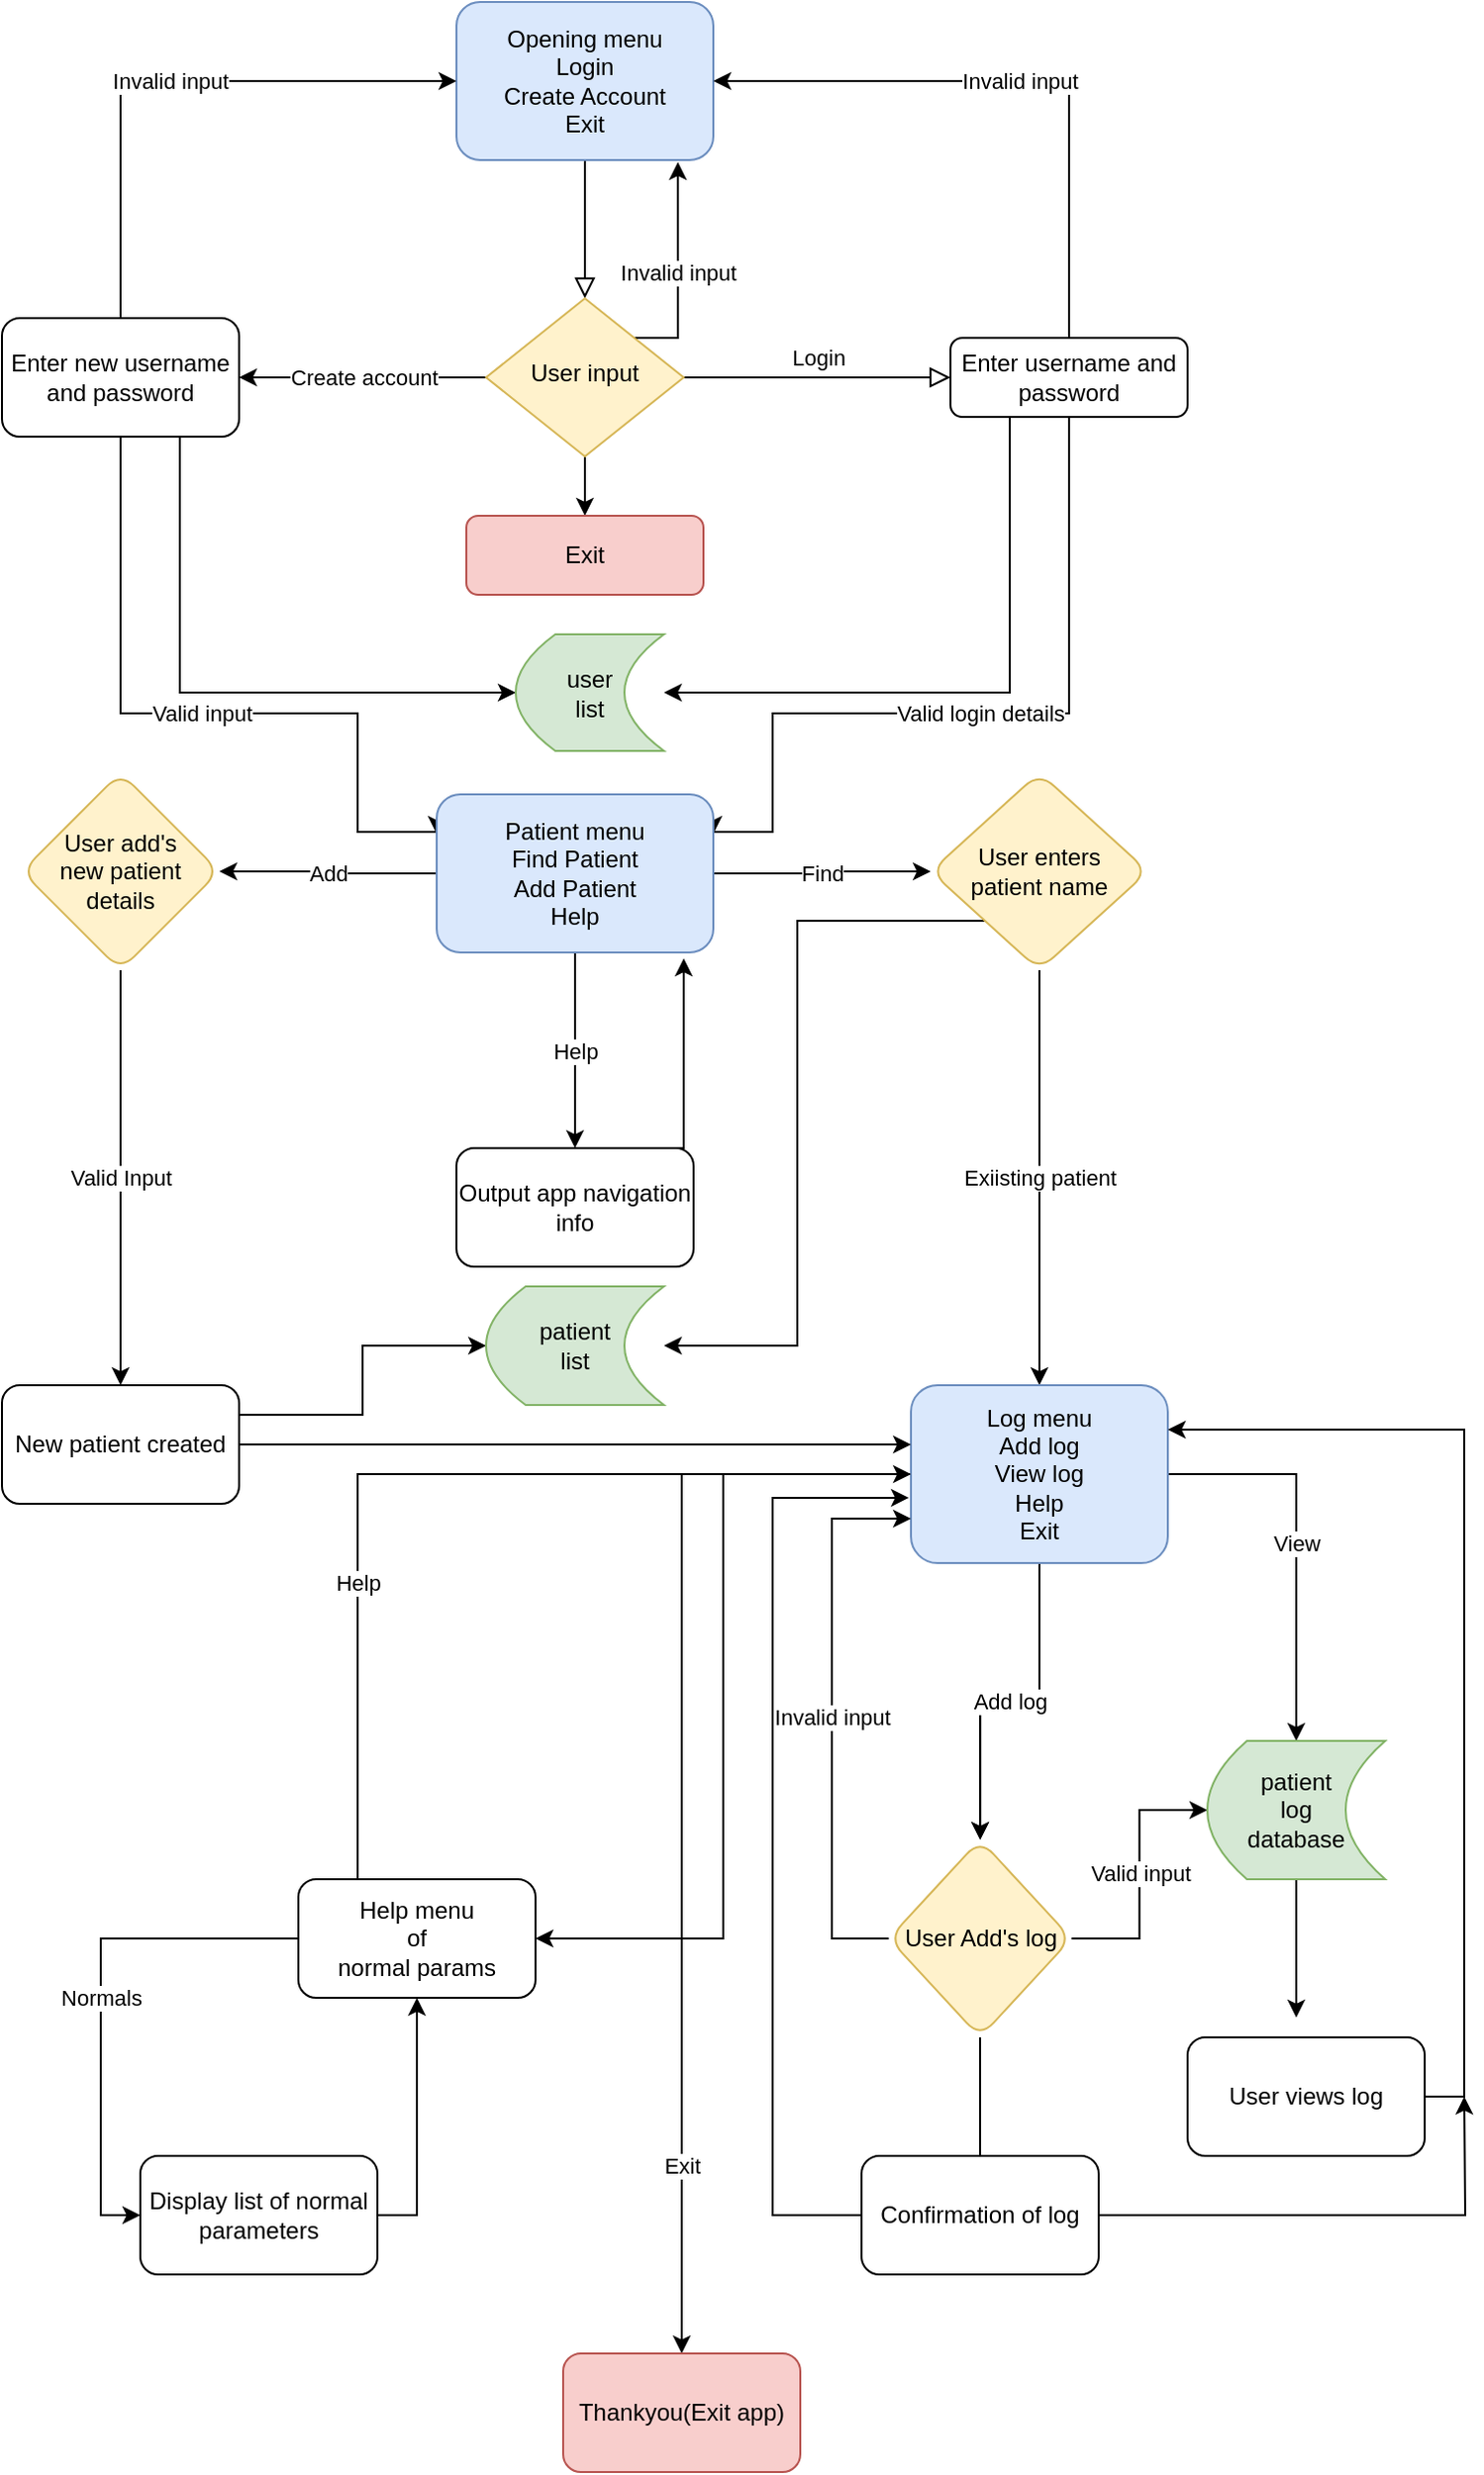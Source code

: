 <mxfile version="13.7.3" type="device"><diagram id="C5RBs43oDa-KdzZeNtuy" name="Page-1"><mxGraphModel dx="946" dy="633" grid="1" gridSize="10" guides="1" tooltips="1" connect="1" arrows="1" fold="1" page="1" pageScale="1" pageWidth="827" pageHeight="1169" math="0" shadow="0"><root><mxCell id="WIyWlLk6GJQsqaUBKTNV-0"/><mxCell id="WIyWlLk6GJQsqaUBKTNV-1" parent="WIyWlLk6GJQsqaUBKTNV-0"/><mxCell id="WIyWlLk6GJQsqaUBKTNV-2" value="" style="rounded=0;html=1;jettySize=auto;orthogonalLoop=1;fontSize=11;endArrow=block;endFill=0;endSize=8;strokeWidth=1;shadow=0;labelBackgroundColor=none;edgeStyle=orthogonalEdgeStyle;" parent="WIyWlLk6GJQsqaUBKTNV-1" source="WIyWlLk6GJQsqaUBKTNV-3" target="WIyWlLk6GJQsqaUBKTNV-6" edge="1"><mxGeometry relative="1" as="geometry"/></mxCell><mxCell id="WIyWlLk6GJQsqaUBKTNV-3" value="Opening menu&lt;br&gt;Login&lt;br&gt;Create Account&lt;br&gt;Exit" style="rounded=1;whiteSpace=wrap;html=1;fontSize=12;glass=0;strokeWidth=1;shadow=0;fillColor=#dae8fc;strokeColor=#6c8ebf;" parent="WIyWlLk6GJQsqaUBKTNV-1" vertex="1"><mxGeometry x="360" y="40" width="130" height="80" as="geometry"/></mxCell><mxCell id="WIyWlLk6GJQsqaUBKTNV-5" value="Login" style="edgeStyle=orthogonalEdgeStyle;rounded=0;html=1;jettySize=auto;orthogonalLoop=1;fontSize=11;endArrow=block;endFill=0;endSize=8;strokeWidth=1;shadow=0;labelBackgroundColor=none;" parent="WIyWlLk6GJQsqaUBKTNV-1" source="WIyWlLk6GJQsqaUBKTNV-6" target="WIyWlLk6GJQsqaUBKTNV-7" edge="1"><mxGeometry y="10" relative="1" as="geometry"><mxPoint as="offset"/></mxGeometry></mxCell><mxCell id="6aqgp86RVmJRHBFmnbe4-3" value="Create account" style="edgeStyle=orthogonalEdgeStyle;rounded=0;orthogonalLoop=1;jettySize=auto;html=1;exitX=0;exitY=0.5;exitDx=0;exitDy=0;" parent="WIyWlLk6GJQsqaUBKTNV-1" source="WIyWlLk6GJQsqaUBKTNV-6" target="6aqgp86RVmJRHBFmnbe4-2" edge="1"><mxGeometry relative="1" as="geometry"/></mxCell><mxCell id="6aqgp86RVmJRHBFmnbe4-4" value="Invalid input" style="edgeStyle=orthogonalEdgeStyle;rounded=0;orthogonalLoop=1;jettySize=auto;html=1;exitX=1;exitY=0;exitDx=0;exitDy=0;entryX=0.862;entryY=1.013;entryDx=0;entryDy=0;entryPerimeter=0;" parent="WIyWlLk6GJQsqaUBKTNV-1" source="WIyWlLk6GJQsqaUBKTNV-6" target="WIyWlLk6GJQsqaUBKTNV-3" edge="1"><mxGeometry relative="1" as="geometry"><Array as="points"><mxPoint x="472" y="210"/></Array></mxGeometry></mxCell><mxCell id="6aqgp86RVmJRHBFmnbe4-47" style="edgeStyle=orthogonalEdgeStyle;rounded=0;orthogonalLoop=1;jettySize=auto;html=1;exitX=0.5;exitY=1;exitDx=0;exitDy=0;entryX=0.5;entryY=0;entryDx=0;entryDy=0;" parent="WIyWlLk6GJQsqaUBKTNV-1" source="WIyWlLk6GJQsqaUBKTNV-6" target="WIyWlLk6GJQsqaUBKTNV-11" edge="1"><mxGeometry relative="1" as="geometry"/></mxCell><mxCell id="WIyWlLk6GJQsqaUBKTNV-6" value="User input" style="rhombus;whiteSpace=wrap;html=1;shadow=0;fontFamily=Helvetica;fontSize=12;align=center;strokeWidth=1;spacing=6;spacingTop=-4;fillColor=#fff2cc;strokeColor=#d6b656;" parent="WIyWlLk6GJQsqaUBKTNV-1" vertex="1"><mxGeometry x="375" y="190" width="100" height="80" as="geometry"/></mxCell><mxCell id="6aqgp86RVmJRHBFmnbe4-40" value="Valid login details" style="edgeStyle=orthogonalEdgeStyle;rounded=0;orthogonalLoop=1;jettySize=auto;html=1;exitX=0.5;exitY=1;exitDx=0;exitDy=0;entryX=1;entryY=0.25;entryDx=0;entryDy=0;" parent="WIyWlLk6GJQsqaUBKTNV-1" source="WIyWlLk6GJQsqaUBKTNV-7" target="6aqgp86RVmJRHBFmnbe4-5" edge="1"><mxGeometry relative="1" as="geometry"><Array as="points"><mxPoint x="670" y="400"/><mxPoint x="520" y="400"/><mxPoint x="520" y="460"/></Array></mxGeometry></mxCell><mxCell id="6aqgp86RVmJRHBFmnbe4-41" value="Invalid input" style="edgeStyle=orthogonalEdgeStyle;rounded=0;orthogonalLoop=1;jettySize=auto;html=1;exitX=0.5;exitY=0;exitDx=0;exitDy=0;entryX=1;entryY=0.5;entryDx=0;entryDy=0;" parent="WIyWlLk6GJQsqaUBKTNV-1" source="WIyWlLk6GJQsqaUBKTNV-7" target="WIyWlLk6GJQsqaUBKTNV-3" edge="1"><mxGeometry relative="1" as="geometry"/></mxCell><mxCell id="6aqgp86RVmJRHBFmnbe4-50" style="edgeStyle=orthogonalEdgeStyle;rounded=0;orthogonalLoop=1;jettySize=auto;html=1;exitX=0.25;exitY=1;exitDx=0;exitDy=0;entryX=1;entryY=0.5;entryDx=0;entryDy=0;" parent="WIyWlLk6GJQsqaUBKTNV-1" source="WIyWlLk6GJQsqaUBKTNV-7" target="6aqgp86RVmJRHBFmnbe4-48" edge="1"><mxGeometry relative="1" as="geometry"/></mxCell><mxCell id="WIyWlLk6GJQsqaUBKTNV-7" value="Enter username and password" style="rounded=1;whiteSpace=wrap;html=1;fontSize=12;glass=0;strokeWidth=1;shadow=0;" parent="WIyWlLk6GJQsqaUBKTNV-1" vertex="1"><mxGeometry x="610" y="210" width="120" height="40" as="geometry"/></mxCell><mxCell id="WIyWlLk6GJQsqaUBKTNV-11" value="Exit" style="rounded=1;whiteSpace=wrap;html=1;fontSize=12;glass=0;strokeWidth=1;shadow=0;fillColor=#f8cecc;strokeColor=#b85450;" parent="WIyWlLk6GJQsqaUBKTNV-1" vertex="1"><mxGeometry x="365" y="300" width="120" height="40" as="geometry"/></mxCell><mxCell id="6aqgp86RVmJRHBFmnbe4-42" value="Valid input" style="edgeStyle=orthogonalEdgeStyle;rounded=0;orthogonalLoop=1;jettySize=auto;html=1;exitX=0.5;exitY=1;exitDx=0;exitDy=0;entryX=0;entryY=0.25;entryDx=0;entryDy=0;" parent="WIyWlLk6GJQsqaUBKTNV-1" source="6aqgp86RVmJRHBFmnbe4-2" target="6aqgp86RVmJRHBFmnbe4-5" edge="1"><mxGeometry relative="1" as="geometry"><Array as="points"><mxPoint x="190" y="400"/><mxPoint x="310" y="400"/><mxPoint x="310" y="460"/></Array></mxGeometry></mxCell><mxCell id="6aqgp86RVmJRHBFmnbe4-43" value="Invalid input" style="edgeStyle=orthogonalEdgeStyle;rounded=0;orthogonalLoop=1;jettySize=auto;html=1;exitX=0.5;exitY=0;exitDx=0;exitDy=0;entryX=0;entryY=0.5;entryDx=0;entryDy=0;" parent="WIyWlLk6GJQsqaUBKTNV-1" source="6aqgp86RVmJRHBFmnbe4-2" target="WIyWlLk6GJQsqaUBKTNV-3" edge="1"><mxGeometry relative="1" as="geometry"/></mxCell><mxCell id="6aqgp86RVmJRHBFmnbe4-49" style="edgeStyle=orthogonalEdgeStyle;rounded=0;orthogonalLoop=1;jettySize=auto;html=1;exitX=0.75;exitY=1;exitDx=0;exitDy=0;entryX=0;entryY=0.5;entryDx=0;entryDy=0;" parent="WIyWlLk6GJQsqaUBKTNV-1" source="6aqgp86RVmJRHBFmnbe4-2" target="6aqgp86RVmJRHBFmnbe4-48" edge="1"><mxGeometry relative="1" as="geometry"/></mxCell><mxCell id="6aqgp86RVmJRHBFmnbe4-2" value="Enter new username and password" style="rounded=1;whiteSpace=wrap;html=1;" parent="WIyWlLk6GJQsqaUBKTNV-1" vertex="1"><mxGeometry x="130" y="200" width="120" height="60" as="geometry"/></mxCell><mxCell id="6aqgp86RVmJRHBFmnbe4-11" value="Find" style="edgeStyle=orthogonalEdgeStyle;rounded=0;orthogonalLoop=1;jettySize=auto;html=1;" parent="WIyWlLk6GJQsqaUBKTNV-1" source="6aqgp86RVmJRHBFmnbe4-5" target="6aqgp86RVmJRHBFmnbe4-10" edge="1"><mxGeometry relative="1" as="geometry"/></mxCell><mxCell id="6aqgp86RVmJRHBFmnbe4-13" value="Add" style="edgeStyle=orthogonalEdgeStyle;rounded=0;orthogonalLoop=1;jettySize=auto;html=1;" parent="WIyWlLk6GJQsqaUBKTNV-1" source="6aqgp86RVmJRHBFmnbe4-5" target="6aqgp86RVmJRHBFmnbe4-12" edge="1"><mxGeometry relative="1" as="geometry"/></mxCell><mxCell id="6aqgp86RVmJRHBFmnbe4-15" value="Help" style="edgeStyle=orthogonalEdgeStyle;rounded=0;orthogonalLoop=1;jettySize=auto;html=1;" parent="WIyWlLk6GJQsqaUBKTNV-1" source="6aqgp86RVmJRHBFmnbe4-5" target="6aqgp86RVmJRHBFmnbe4-14" edge="1"><mxGeometry relative="1" as="geometry"/></mxCell><mxCell id="6aqgp86RVmJRHBFmnbe4-5" value="Patient menu&lt;br&gt;Find Patient&lt;br&gt;Add Patient&lt;br&gt;Help" style="rounded=1;whiteSpace=wrap;html=1;fillColor=#dae8fc;strokeColor=#6c8ebf;" parent="WIyWlLk6GJQsqaUBKTNV-1" vertex="1"><mxGeometry x="350" y="441" width="140" height="80" as="geometry"/></mxCell><mxCell id="6aqgp86RVmJRHBFmnbe4-19" value="Exiisting patient" style="edgeStyle=orthogonalEdgeStyle;rounded=0;orthogonalLoop=1;jettySize=auto;html=1;" parent="WIyWlLk6GJQsqaUBKTNV-1" source="6aqgp86RVmJRHBFmnbe4-10" target="6aqgp86RVmJRHBFmnbe4-18" edge="1"><mxGeometry relative="1" as="geometry"/></mxCell><mxCell id="6aqgp86RVmJRHBFmnbe4-46" style="edgeStyle=orthogonalEdgeStyle;rounded=0;orthogonalLoop=1;jettySize=auto;html=1;exitX=0;exitY=1;exitDx=0;exitDy=0;entryX=1;entryY=0.5;entryDx=0;entryDy=0;" parent="WIyWlLk6GJQsqaUBKTNV-1" source="6aqgp86RVmJRHBFmnbe4-10" target="6aqgp86RVmJRHBFmnbe4-44" edge="1"><mxGeometry relative="1" as="geometry"/></mxCell><mxCell id="6aqgp86RVmJRHBFmnbe4-10" value="User enters &lt;br&gt;patient name" style="rhombus;whiteSpace=wrap;html=1;rounded=1;fillColor=#fff2cc;strokeColor=#d6b656;" parent="WIyWlLk6GJQsqaUBKTNV-1" vertex="1"><mxGeometry x="600" y="430" width="110" height="100" as="geometry"/></mxCell><mxCell id="6aqgp86RVmJRHBFmnbe4-23" value="Valid Input" style="edgeStyle=orthogonalEdgeStyle;rounded=0;orthogonalLoop=1;jettySize=auto;html=1;" parent="WIyWlLk6GJQsqaUBKTNV-1" source="6aqgp86RVmJRHBFmnbe4-12" target="6aqgp86RVmJRHBFmnbe4-22" edge="1"><mxGeometry relative="1" as="geometry"/></mxCell><mxCell id="6aqgp86RVmJRHBFmnbe4-12" value="User add's &lt;br&gt;new patient &lt;br&gt;details" style="rhombus;whiteSpace=wrap;html=1;rounded=1;fillColor=#fff2cc;strokeColor=#d6b656;" parent="WIyWlLk6GJQsqaUBKTNV-1" vertex="1"><mxGeometry x="140" y="430" width="100" height="100" as="geometry"/></mxCell><mxCell id="6aqgp86RVmJRHBFmnbe4-17" style="edgeStyle=orthogonalEdgeStyle;rounded=0;orthogonalLoop=1;jettySize=auto;html=1;exitX=0.75;exitY=0;exitDx=0;exitDy=0;entryX=0.893;entryY=1.038;entryDx=0;entryDy=0;entryPerimeter=0;" parent="WIyWlLk6GJQsqaUBKTNV-1" source="6aqgp86RVmJRHBFmnbe4-14" target="6aqgp86RVmJRHBFmnbe4-5" edge="1"><mxGeometry relative="1" as="geometry"><Array as="points"><mxPoint x="475" y="620"/></Array></mxGeometry></mxCell><mxCell id="6aqgp86RVmJRHBFmnbe4-14" value="Output app navigation info" style="whiteSpace=wrap;html=1;rounded=1;" parent="WIyWlLk6GJQsqaUBKTNV-1" vertex="1"><mxGeometry x="360" y="620" width="120" height="60" as="geometry"/></mxCell><mxCell id="6aqgp86RVmJRHBFmnbe4-28" value="" style="edgeStyle=orthogonalEdgeStyle;rounded=0;orthogonalLoop=1;jettySize=auto;html=1;" parent="WIyWlLk6GJQsqaUBKTNV-1" source="6aqgp86RVmJRHBFmnbe4-18" target="6aqgp86RVmJRHBFmnbe4-27" edge="1"><mxGeometry relative="1" as="geometry"/></mxCell><mxCell id="6aqgp86RVmJRHBFmnbe4-29" value="Add log" style="edgeStyle=orthogonalEdgeStyle;rounded=0;orthogonalLoop=1;jettySize=auto;html=1;" parent="WIyWlLk6GJQsqaUBKTNV-1" source="6aqgp86RVmJRHBFmnbe4-18" target="6aqgp86RVmJRHBFmnbe4-27" edge="1"><mxGeometry relative="1" as="geometry"/></mxCell><mxCell id="6aqgp86RVmJRHBFmnbe4-54" value="View" style="edgeStyle=orthogonalEdgeStyle;rounded=0;orthogonalLoop=1;jettySize=auto;html=1;entryX=0.5;entryY=0;entryDx=0;entryDy=0;" parent="WIyWlLk6GJQsqaUBKTNV-1" source="6aqgp86RVmJRHBFmnbe4-18" target="6aqgp86RVmJRHBFmnbe4-53" edge="1"><mxGeometry relative="1" as="geometry"/></mxCell><mxCell id="6aqgp86RVmJRHBFmnbe4-67" value="Exit" style="edgeStyle=orthogonalEdgeStyle;rounded=0;orthogonalLoop=1;jettySize=auto;html=1;exitX=0;exitY=0.5;exitDx=0;exitDy=0;entryX=0.5;entryY=0;entryDx=0;entryDy=0;" parent="WIyWlLk6GJQsqaUBKTNV-1" source="6aqgp86RVmJRHBFmnbe4-18" target="6aqgp86RVmJRHBFmnbe4-36" edge="1"><mxGeometry x="0.661" relative="1" as="geometry"><mxPoint as="offset"/></mxGeometry></mxCell><mxCell id="6aqgp86RVmJRHBFmnbe4-68" style="edgeStyle=orthogonalEdgeStyle;rounded=0;orthogonalLoop=1;jettySize=auto;html=1;exitX=0;exitY=0.5;exitDx=0;exitDy=0;entryX=1;entryY=0.5;entryDx=0;entryDy=0;" parent="WIyWlLk6GJQsqaUBKTNV-1" source="6aqgp86RVmJRHBFmnbe4-18" target="6aqgp86RVmJRHBFmnbe4-64" edge="1"><mxGeometry relative="1" as="geometry"/></mxCell><mxCell id="6aqgp86RVmJRHBFmnbe4-18" value="Log menu&lt;br&gt;Add log&lt;br&gt;View log&lt;br&gt;Help&lt;br&gt;Exit" style="whiteSpace=wrap;html=1;rounded=1;fillColor=#dae8fc;strokeColor=#6c8ebf;" parent="WIyWlLk6GJQsqaUBKTNV-1" vertex="1"><mxGeometry x="590" y="740" width="130" height="90" as="geometry"/></mxCell><mxCell id="6aqgp86RVmJRHBFmnbe4-24" style="edgeStyle=orthogonalEdgeStyle;rounded=0;orthogonalLoop=1;jettySize=auto;html=1;exitX=1;exitY=0.5;exitDx=0;exitDy=0;" parent="WIyWlLk6GJQsqaUBKTNV-1" source="6aqgp86RVmJRHBFmnbe4-22" edge="1"><mxGeometry relative="1" as="geometry"><mxPoint x="590" y="770" as="targetPoint"/></mxGeometry></mxCell><mxCell id="6aqgp86RVmJRHBFmnbe4-45" style="edgeStyle=orthogonalEdgeStyle;rounded=0;orthogonalLoop=1;jettySize=auto;html=1;exitX=1;exitY=0.25;exitDx=0;exitDy=0;entryX=0;entryY=0.5;entryDx=0;entryDy=0;" parent="WIyWlLk6GJQsqaUBKTNV-1" source="6aqgp86RVmJRHBFmnbe4-22" target="6aqgp86RVmJRHBFmnbe4-44" edge="1"><mxGeometry relative="1" as="geometry"/></mxCell><mxCell id="6aqgp86RVmJRHBFmnbe4-22" value="New patient created" style="whiteSpace=wrap;html=1;rounded=1;" parent="WIyWlLk6GJQsqaUBKTNV-1" vertex="1"><mxGeometry x="130" y="740" width="120" height="60" as="geometry"/></mxCell><mxCell id="6aqgp86RVmJRHBFmnbe4-52" style="edgeStyle=orthogonalEdgeStyle;rounded=0;orthogonalLoop=1;jettySize=auto;html=1;exitX=0.5;exitY=1;exitDx=0;exitDy=0;" parent="WIyWlLk6GJQsqaUBKTNV-1" source="6aqgp86RVmJRHBFmnbe4-27" edge="1"><mxGeometry relative="1" as="geometry"><mxPoint x="625" y="1170" as="targetPoint"/></mxGeometry></mxCell><mxCell id="6aqgp86RVmJRHBFmnbe4-56" value="Valid input" style="edgeStyle=orthogonalEdgeStyle;rounded=0;orthogonalLoop=1;jettySize=auto;html=1;exitX=1;exitY=0.5;exitDx=0;exitDy=0;entryX=0;entryY=0.5;entryDx=0;entryDy=0;" parent="WIyWlLk6GJQsqaUBKTNV-1" source="6aqgp86RVmJRHBFmnbe4-27" target="6aqgp86RVmJRHBFmnbe4-53" edge="1"><mxGeometry relative="1" as="geometry"/></mxCell><mxCell id="6aqgp86RVmJRHBFmnbe4-57" value="Invalid input" style="edgeStyle=orthogonalEdgeStyle;rounded=0;orthogonalLoop=1;jettySize=auto;html=1;exitX=0;exitY=0.5;exitDx=0;exitDy=0;entryX=0;entryY=0.75;entryDx=0;entryDy=0;" parent="WIyWlLk6GJQsqaUBKTNV-1" source="6aqgp86RVmJRHBFmnbe4-27" target="6aqgp86RVmJRHBFmnbe4-18" edge="1"><mxGeometry relative="1" as="geometry"><Array as="points"><mxPoint x="550" y="1020"/><mxPoint x="550" y="808"/></Array></mxGeometry></mxCell><mxCell id="6aqgp86RVmJRHBFmnbe4-27" value="User Add's log" style="rhombus;whiteSpace=wrap;html=1;rounded=1;fillColor=#fff2cc;strokeColor=#d6b656;" parent="WIyWlLk6GJQsqaUBKTNV-1" vertex="1"><mxGeometry x="578.75" y="970" width="92.5" height="100" as="geometry"/></mxCell><mxCell id="6aqgp86RVmJRHBFmnbe4-59" style="edgeStyle=orthogonalEdgeStyle;rounded=0;orthogonalLoop=1;jettySize=auto;html=1;exitX=1;exitY=0.5;exitDx=0;exitDy=0;entryX=1;entryY=0.25;entryDx=0;entryDy=0;" parent="WIyWlLk6GJQsqaUBKTNV-1" source="6aqgp86RVmJRHBFmnbe4-33" target="6aqgp86RVmJRHBFmnbe4-18" edge="1"><mxGeometry relative="1" as="geometry"/></mxCell><mxCell id="6aqgp86RVmJRHBFmnbe4-33" value="User views log" style="whiteSpace=wrap;html=1;rounded=1;" parent="WIyWlLk6GJQsqaUBKTNV-1" vertex="1"><mxGeometry x="730" y="1070" width="120" height="60" as="geometry"/></mxCell><mxCell id="6aqgp86RVmJRHBFmnbe4-36" value="Thankyou(Exit app)" style="rounded=1;whiteSpace=wrap;html=1;fillColor=#f8cecc;strokeColor=#b85450;" parent="WIyWlLk6GJQsqaUBKTNV-1" vertex="1"><mxGeometry x="414" y="1230" width="120" height="60" as="geometry"/></mxCell><mxCell id="6aqgp86RVmJRHBFmnbe4-76" style="edgeStyle=orthogonalEdgeStyle;rounded=0;orthogonalLoop=1;jettySize=auto;html=1;exitX=0;exitY=0.5;exitDx=0;exitDy=0;entryX=-0.008;entryY=0.633;entryDx=0;entryDy=0;entryPerimeter=0;" parent="WIyWlLk6GJQsqaUBKTNV-1" source="6aqgp86RVmJRHBFmnbe4-38" target="6aqgp86RVmJRHBFmnbe4-18" edge="1"><mxGeometry relative="1" as="geometry"><Array as="points"><mxPoint x="520" y="1160"/><mxPoint x="520" y="797"/></Array></mxGeometry></mxCell><mxCell id="6aqgp86RVmJRHBFmnbe4-79" style="edgeStyle=orthogonalEdgeStyle;rounded=0;orthogonalLoop=1;jettySize=auto;html=1;exitX=1;exitY=0.5;exitDx=0;exitDy=0;" parent="WIyWlLk6GJQsqaUBKTNV-1" source="6aqgp86RVmJRHBFmnbe4-38" edge="1"><mxGeometry relative="1" as="geometry"><mxPoint x="870" y="1100" as="targetPoint"/></mxGeometry></mxCell><mxCell id="6aqgp86RVmJRHBFmnbe4-38" value="Confirmation of log" style="rounded=1;whiteSpace=wrap;html=1;" parent="WIyWlLk6GJQsqaUBKTNV-1" vertex="1"><mxGeometry x="565" y="1130" width="120" height="60" as="geometry"/></mxCell><mxCell id="6aqgp86RVmJRHBFmnbe4-44" value="patient &lt;br&gt;list" style="shape=dataStorage;whiteSpace=wrap;html=1;fixedSize=1;fillColor=#d5e8d4;strokeColor=#82b366;" parent="WIyWlLk6GJQsqaUBKTNV-1" vertex="1"><mxGeometry x="375" y="690" width="90" height="60" as="geometry"/></mxCell><mxCell id="6aqgp86RVmJRHBFmnbe4-48" value="user &lt;br&gt;list" style="shape=dataStorage;whiteSpace=wrap;html=1;fixedSize=1;fillColor=#d5e8d4;strokeColor=#82b366;" parent="WIyWlLk6GJQsqaUBKTNV-1" vertex="1"><mxGeometry x="390" y="360" width="75" height="59" as="geometry"/></mxCell><mxCell id="6aqgp86RVmJRHBFmnbe4-55" style="edgeStyle=orthogonalEdgeStyle;rounded=0;orthogonalLoop=1;jettySize=auto;html=1;exitX=0.5;exitY=1;exitDx=0;exitDy=0;" parent="WIyWlLk6GJQsqaUBKTNV-1" source="6aqgp86RVmJRHBFmnbe4-53" edge="1"><mxGeometry relative="1" as="geometry"><mxPoint x="785" y="1060" as="targetPoint"/></mxGeometry></mxCell><mxCell id="6aqgp86RVmJRHBFmnbe4-53" value="patient&lt;br&gt;log &lt;br&gt;database" style="shape=dataStorage;whiteSpace=wrap;html=1;fixedSize=1;fillColor=#d5e8d4;strokeColor=#82b366;" parent="WIyWlLk6GJQsqaUBKTNV-1" vertex="1"><mxGeometry x="740" y="920" width="90" height="70" as="geometry"/></mxCell><mxCell id="6aqgp86RVmJRHBFmnbe4-73" value="Normals" style="edgeStyle=orthogonalEdgeStyle;rounded=0;orthogonalLoop=1;jettySize=auto;html=1;exitX=0;exitY=0.5;exitDx=0;exitDy=0;entryX=0;entryY=0.5;entryDx=0;entryDy=0;" parent="WIyWlLk6GJQsqaUBKTNV-1" source="6aqgp86RVmJRHBFmnbe4-64" edge="1" target="6aqgp86RVmJRHBFmnbe4-72"><mxGeometry relative="1" as="geometry"><mxPoint x="140" y="1120" as="targetPoint"/></mxGeometry></mxCell><mxCell id="6aqgp86RVmJRHBFmnbe4-74" value="Help" style="edgeStyle=orthogonalEdgeStyle;rounded=0;orthogonalLoop=1;jettySize=auto;html=1;exitX=0.25;exitY=0;exitDx=0;exitDy=0;entryX=0;entryY=0.5;entryDx=0;entryDy=0;" parent="WIyWlLk6GJQsqaUBKTNV-1" source="6aqgp86RVmJRHBFmnbe4-64" target="6aqgp86RVmJRHBFmnbe4-18" edge="1"><mxGeometry x="-0.381" relative="1" as="geometry"><mxPoint as="offset"/></mxGeometry></mxCell><mxCell id="6aqgp86RVmJRHBFmnbe4-64" value="Help menu&lt;br&gt;of&lt;br&gt;normal params" style="rounded=1;whiteSpace=wrap;html=1;" parent="WIyWlLk6GJQsqaUBKTNV-1" vertex="1"><mxGeometry x="280" y="990" width="120" height="60" as="geometry"/></mxCell><mxCell id="6aqgp86RVmJRHBFmnbe4-82" style="edgeStyle=orthogonalEdgeStyle;rounded=0;orthogonalLoop=1;jettySize=auto;html=1;exitX=1;exitY=0.5;exitDx=0;exitDy=0;entryX=0.5;entryY=1;entryDx=0;entryDy=0;" parent="WIyWlLk6GJQsqaUBKTNV-1" source="6aqgp86RVmJRHBFmnbe4-72" target="6aqgp86RVmJRHBFmnbe4-64" edge="1"><mxGeometry relative="1" as="geometry"/></mxCell><mxCell id="6aqgp86RVmJRHBFmnbe4-72" value="Display list of normal parameters" style="rounded=1;whiteSpace=wrap;html=1;" parent="WIyWlLk6GJQsqaUBKTNV-1" vertex="1"><mxGeometry x="200" y="1130" width="120" height="60" as="geometry"/></mxCell></root></mxGraphModel></diagram></mxfile>